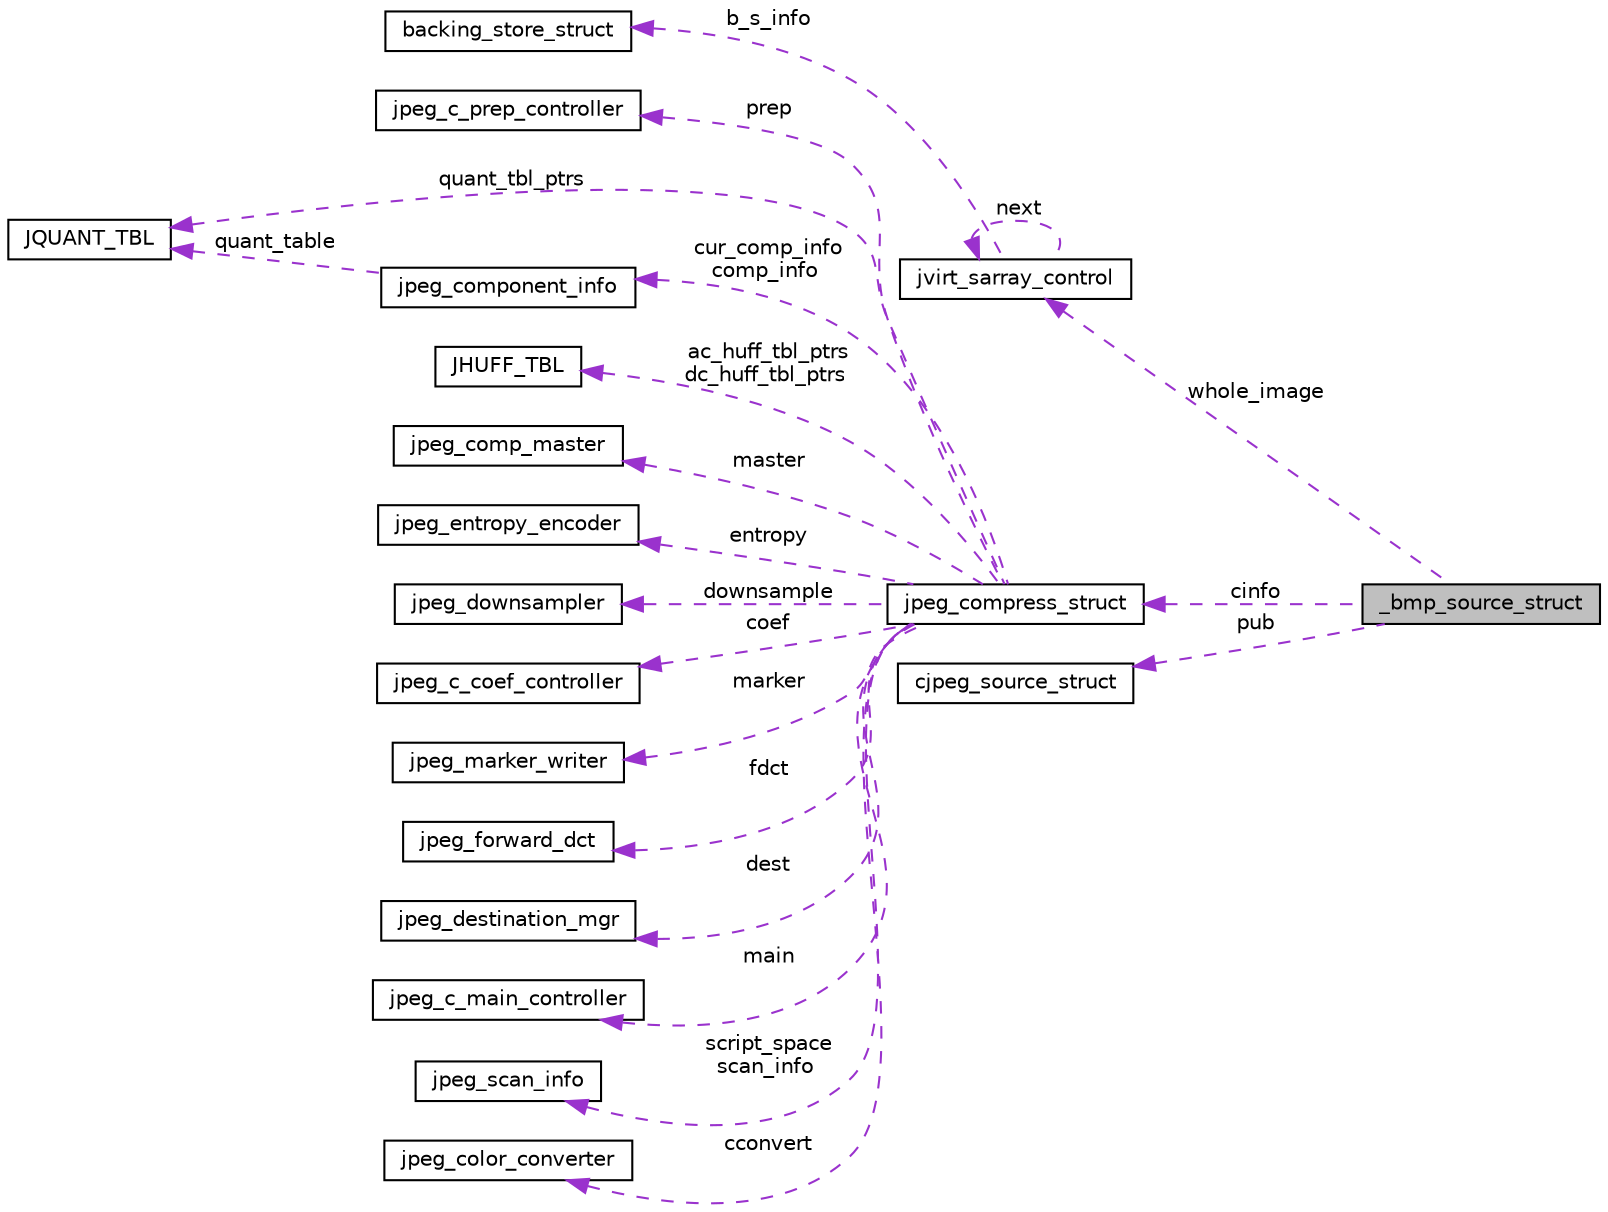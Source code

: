 digraph "_bmp_source_struct"
{
  edge [fontname="Helvetica",fontsize="10",labelfontname="Helvetica",labelfontsize="10"];
  node [fontname="Helvetica",fontsize="10",shape=record];
  rankdir="LR";
  Node1 [label="_bmp_source_struct",height=0.2,width=0.4,color="black", fillcolor="grey75", style="filled", fontcolor="black"];
  Node2 -> Node1 [dir="back",color="darkorchid3",fontsize="10",style="dashed",label=" whole_image" ,fontname="Helvetica"];
  Node2 [label="jvirt_sarray_control",height=0.2,width=0.4,color="black", fillcolor="white", style="filled",URL="$structjvirt__sarray__control.html"];
  Node2 -> Node2 [dir="back",color="darkorchid3",fontsize="10",style="dashed",label=" next" ,fontname="Helvetica"];
  Node3 -> Node2 [dir="back",color="darkorchid3",fontsize="10",style="dashed",label=" b_s_info" ,fontname="Helvetica"];
  Node3 [label="backing_store_struct",height=0.2,width=0.4,color="black", fillcolor="white", style="filled",URL="$structbacking__store__struct.html"];
  Node4 -> Node1 [dir="back",color="darkorchid3",fontsize="10",style="dashed",label=" cinfo" ,fontname="Helvetica"];
  Node4 [label="jpeg_compress_struct",height=0.2,width=0.4,color="black", fillcolor="white", style="filled",URL="$structjpeg__compress__struct.html"];
  Node5 -> Node4 [dir="back",color="darkorchid3",fontsize="10",style="dashed",label=" prep" ,fontname="Helvetica"];
  Node5 [label="jpeg_c_prep_controller",height=0.2,width=0.4,color="black", fillcolor="white", style="filled",URL="$structjpeg__c__prep__controller.html"];
  Node6 -> Node4 [dir="back",color="darkorchid3",fontsize="10",style="dashed",label=" quant_tbl_ptrs" ,fontname="Helvetica"];
  Node6 [label="JQUANT_TBL",height=0.2,width=0.4,color="black", fillcolor="white", style="filled",URL="$struct_j_q_u_a_n_t___t_b_l.html"];
  Node7 -> Node4 [dir="back",color="darkorchid3",fontsize="10",style="dashed",label=" ac_huff_tbl_ptrs\ndc_huff_tbl_ptrs" ,fontname="Helvetica"];
  Node7 [label="JHUFF_TBL",height=0.2,width=0.4,color="black", fillcolor="white", style="filled",URL="$struct_j_h_u_f_f___t_b_l.html"];
  Node8 -> Node4 [dir="back",color="darkorchid3",fontsize="10",style="dashed",label=" master" ,fontname="Helvetica"];
  Node8 [label="jpeg_comp_master",height=0.2,width=0.4,color="black", fillcolor="white", style="filled",URL="$structjpeg__comp__master.html"];
  Node9 -> Node4 [dir="back",color="darkorchid3",fontsize="10",style="dashed",label=" cur_comp_info\ncomp_info" ,fontname="Helvetica"];
  Node9 [label="jpeg_component_info",height=0.2,width=0.4,color="black", fillcolor="white", style="filled",URL="$structjpeg__component__info.html"];
  Node6 -> Node9 [dir="back",color="darkorchid3",fontsize="10",style="dashed",label=" quant_table" ,fontname="Helvetica"];
  Node10 -> Node4 [dir="back",color="darkorchid3",fontsize="10",style="dashed",label=" entropy" ,fontname="Helvetica"];
  Node10 [label="jpeg_entropy_encoder",height=0.2,width=0.4,color="black", fillcolor="white", style="filled",URL="$structjpeg__entropy__encoder.html"];
  Node11 -> Node4 [dir="back",color="darkorchid3",fontsize="10",style="dashed",label=" downsample" ,fontname="Helvetica"];
  Node11 [label="jpeg_downsampler",height=0.2,width=0.4,color="black", fillcolor="white", style="filled",URL="$structjpeg__downsampler.html"];
  Node12 -> Node4 [dir="back",color="darkorchid3",fontsize="10",style="dashed",label=" coef" ,fontname="Helvetica"];
  Node12 [label="jpeg_c_coef_controller",height=0.2,width=0.4,color="black", fillcolor="white", style="filled",URL="$structjpeg__c__coef__controller.html"];
  Node13 -> Node4 [dir="back",color="darkorchid3",fontsize="10",style="dashed",label=" marker" ,fontname="Helvetica"];
  Node13 [label="jpeg_marker_writer",height=0.2,width=0.4,color="black", fillcolor="white", style="filled",URL="$structjpeg__marker__writer.html"];
  Node14 -> Node4 [dir="back",color="darkorchid3",fontsize="10",style="dashed",label=" fdct" ,fontname="Helvetica"];
  Node14 [label="jpeg_forward_dct",height=0.2,width=0.4,color="black", fillcolor="white", style="filled",URL="$structjpeg__forward__dct.html"];
  Node15 -> Node4 [dir="back",color="darkorchid3",fontsize="10",style="dashed",label=" dest" ,fontname="Helvetica"];
  Node15 [label="jpeg_destination_mgr",height=0.2,width=0.4,color="black", fillcolor="white", style="filled",URL="$structjpeg__destination__mgr.html"];
  Node16 -> Node4 [dir="back",color="darkorchid3",fontsize="10",style="dashed",label=" main" ,fontname="Helvetica"];
  Node16 [label="jpeg_c_main_controller",height=0.2,width=0.4,color="black", fillcolor="white", style="filled",URL="$structjpeg__c__main__controller.html"];
  Node17 -> Node4 [dir="back",color="darkorchid3",fontsize="10",style="dashed",label=" script_space\nscan_info" ,fontname="Helvetica"];
  Node17 [label="jpeg_scan_info",height=0.2,width=0.4,color="black", fillcolor="white", style="filled",URL="$structjpeg__scan__info.html"];
  Node18 -> Node4 [dir="back",color="darkorchid3",fontsize="10",style="dashed",label=" cconvert" ,fontname="Helvetica"];
  Node18 [label="jpeg_color_converter",height=0.2,width=0.4,color="black", fillcolor="white", style="filled",URL="$structjpeg__color__converter.html"];
  Node19 -> Node1 [dir="back",color="darkorchid3",fontsize="10",style="dashed",label=" pub" ,fontname="Helvetica"];
  Node19 [label="cjpeg_source_struct",height=0.2,width=0.4,color="black", fillcolor="white", style="filled",URL="$structcjpeg__source__struct.html"];
}
